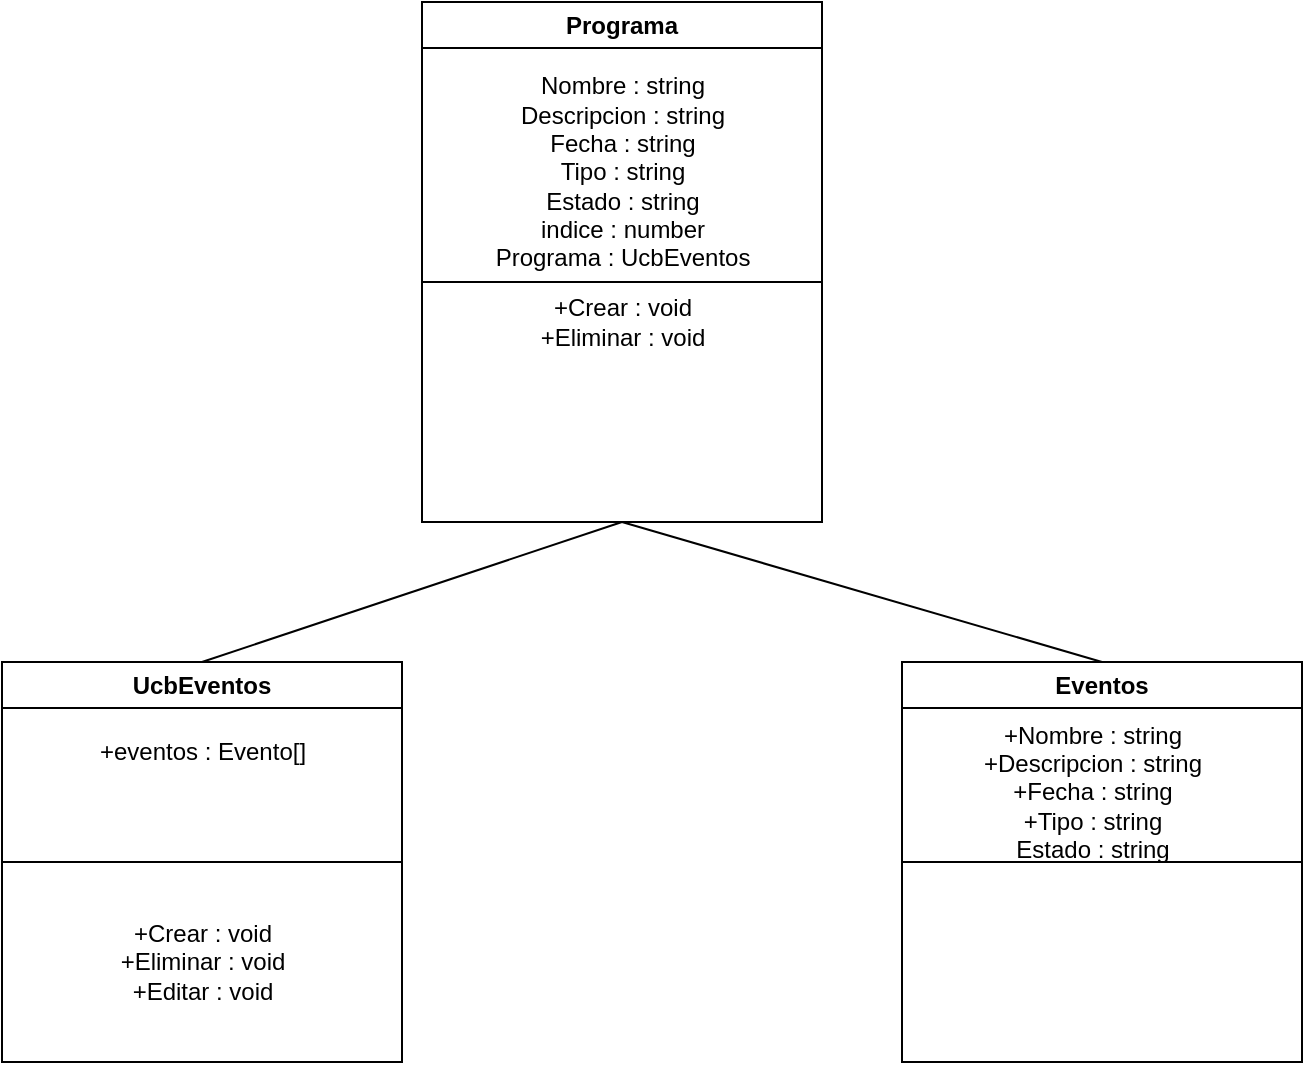 <mxfile version="27.0.9">
  <diagram name="Página-1" id="f5X_xHM7n637uhTzFTax">
    <mxGraphModel dx="1281" dy="1827" grid="1" gridSize="10" guides="1" tooltips="1" connect="1" arrows="1" fold="1" page="1" pageScale="1" pageWidth="827" pageHeight="1169" math="0" shadow="0">
      <root>
        <mxCell id="0" />
        <mxCell id="1" parent="0" />
        <mxCell id="tvHd1ne5ozsf6BpLLZk2-1" value="Eventos" style="swimlane;whiteSpace=wrap;html=1;" vertex="1" parent="1">
          <mxGeometry x="570" y="320" width="200" height="200" as="geometry" />
        </mxCell>
        <mxCell id="tvHd1ne5ozsf6BpLLZk2-8" value="+Nombre : string&lt;br&gt;+Descripcion : string&lt;div&gt;+Fecha : string&lt;/div&gt;&lt;div&gt;+Tipo : string&lt;br&gt;Estado : string&lt;/div&gt;" style="text;html=1;align=center;verticalAlign=middle;resizable=0;points=[];autosize=1;strokeColor=none;fillColor=none;" vertex="1" parent="tvHd1ne5ozsf6BpLLZk2-1">
          <mxGeometry x="30" y="20" width="130" height="90" as="geometry" />
        </mxCell>
        <mxCell id="tvHd1ne5ozsf6BpLLZk2-2" value="UcbEventos" style="swimlane;whiteSpace=wrap;html=1;" vertex="1" parent="1">
          <mxGeometry x="120" y="320" width="200" height="200" as="geometry" />
        </mxCell>
        <mxCell id="tvHd1ne5ozsf6BpLLZk2-6" value="+eventos : Evento[]" style="text;html=1;align=center;verticalAlign=middle;resizable=0;points=[];autosize=1;strokeColor=none;fillColor=none;" vertex="1" parent="tvHd1ne5ozsf6BpLLZk2-2">
          <mxGeometry x="35" y="30" width="130" height="30" as="geometry" />
        </mxCell>
        <mxCell id="tvHd1ne5ozsf6BpLLZk2-7" value="+Crear : void&lt;br&gt;+Eliminar : void&lt;br&gt;+Editar : void" style="text;html=1;align=center;verticalAlign=middle;resizable=0;points=[];autosize=1;strokeColor=none;fillColor=none;" vertex="1" parent="tvHd1ne5ozsf6BpLLZk2-2">
          <mxGeometry x="45" y="120" width="110" height="60" as="geometry" />
        </mxCell>
        <mxCell id="tvHd1ne5ozsf6BpLLZk2-3" value="Programa" style="swimlane;whiteSpace=wrap;html=1;" vertex="1" parent="1">
          <mxGeometry x="330" y="-10" width="200" height="260" as="geometry" />
        </mxCell>
        <mxCell id="tvHd1ne5ozsf6BpLLZk2-9" value="Nombre : string&lt;br&gt;Descripcion : string&lt;br&gt;Fecha : string&lt;br&gt;Tipo : string&lt;br&gt;Estado : string&lt;br&gt;indice : number&lt;br&gt;Programa : UcbEventos" style="text;html=1;align=center;verticalAlign=middle;resizable=0;points=[];autosize=1;strokeColor=none;fillColor=none;" vertex="1" parent="tvHd1ne5ozsf6BpLLZk2-3">
          <mxGeometry x="25" y="30" width="150" height="110" as="geometry" />
        </mxCell>
        <mxCell id="tvHd1ne5ozsf6BpLLZk2-11" value="+Crear : void&lt;br&gt;+Eliminar : void" style="text;html=1;align=center;verticalAlign=middle;resizable=0;points=[];autosize=1;strokeColor=none;fillColor=none;" vertex="1" parent="tvHd1ne5ozsf6BpLLZk2-3">
          <mxGeometry x="45" y="140" width="110" height="40" as="geometry" />
        </mxCell>
        <mxCell id="tvHd1ne5ozsf6BpLLZk2-4" value="" style="endArrow=none;html=1;rounded=0;exitX=0;exitY=0.5;exitDx=0;exitDy=0;entryX=1;entryY=0.5;entryDx=0;entryDy=0;" edge="1" parent="1" source="tvHd1ne5ozsf6BpLLZk2-2" target="tvHd1ne5ozsf6BpLLZk2-2">
          <mxGeometry width="50" height="50" relative="1" as="geometry">
            <mxPoint x="390" y="370" as="sourcePoint" />
            <mxPoint x="440" y="320" as="targetPoint" />
          </mxGeometry>
        </mxCell>
        <mxCell id="tvHd1ne5ozsf6BpLLZk2-5" value="" style="endArrow=none;html=1;rounded=0;exitX=0;exitY=0.5;exitDx=0;exitDy=0;entryX=1;entryY=0.5;entryDx=0;entryDy=0;" edge="1" parent="1" source="tvHd1ne5ozsf6BpLLZk2-1" target="tvHd1ne5ozsf6BpLLZk2-1">
          <mxGeometry width="50" height="50" relative="1" as="geometry">
            <mxPoint x="390" y="370" as="sourcePoint" />
            <mxPoint x="440" y="320" as="targetPoint" />
          </mxGeometry>
        </mxCell>
        <mxCell id="tvHd1ne5ozsf6BpLLZk2-10" value="" style="endArrow=none;html=1;rounded=0;" edge="1" parent="1">
          <mxGeometry width="50" height="50" relative="1" as="geometry">
            <mxPoint x="330" y="130" as="sourcePoint" />
            <mxPoint x="530" y="130" as="targetPoint" />
          </mxGeometry>
        </mxCell>
        <mxCell id="tvHd1ne5ozsf6BpLLZk2-12" value="" style="endArrow=none;html=1;rounded=0;entryX=0.5;entryY=1;entryDx=0;entryDy=0;exitX=0.5;exitY=0;exitDx=0;exitDy=0;" edge="1" parent="1" source="tvHd1ne5ozsf6BpLLZk2-2" target="tvHd1ne5ozsf6BpLLZk2-3">
          <mxGeometry width="50" height="50" relative="1" as="geometry">
            <mxPoint x="390" y="370" as="sourcePoint" />
            <mxPoint x="440" y="320" as="targetPoint" />
          </mxGeometry>
        </mxCell>
        <mxCell id="tvHd1ne5ozsf6BpLLZk2-13" value="" style="endArrow=none;html=1;rounded=0;entryX=0.5;entryY=1;entryDx=0;entryDy=0;exitX=0.5;exitY=0;exitDx=0;exitDy=0;" edge="1" parent="1" source="tvHd1ne5ozsf6BpLLZk2-1" target="tvHd1ne5ozsf6BpLLZk2-3">
          <mxGeometry width="50" height="50" relative="1" as="geometry">
            <mxPoint x="390" y="370" as="sourcePoint" />
            <mxPoint x="440" y="320" as="targetPoint" />
          </mxGeometry>
        </mxCell>
      </root>
    </mxGraphModel>
  </diagram>
</mxfile>
